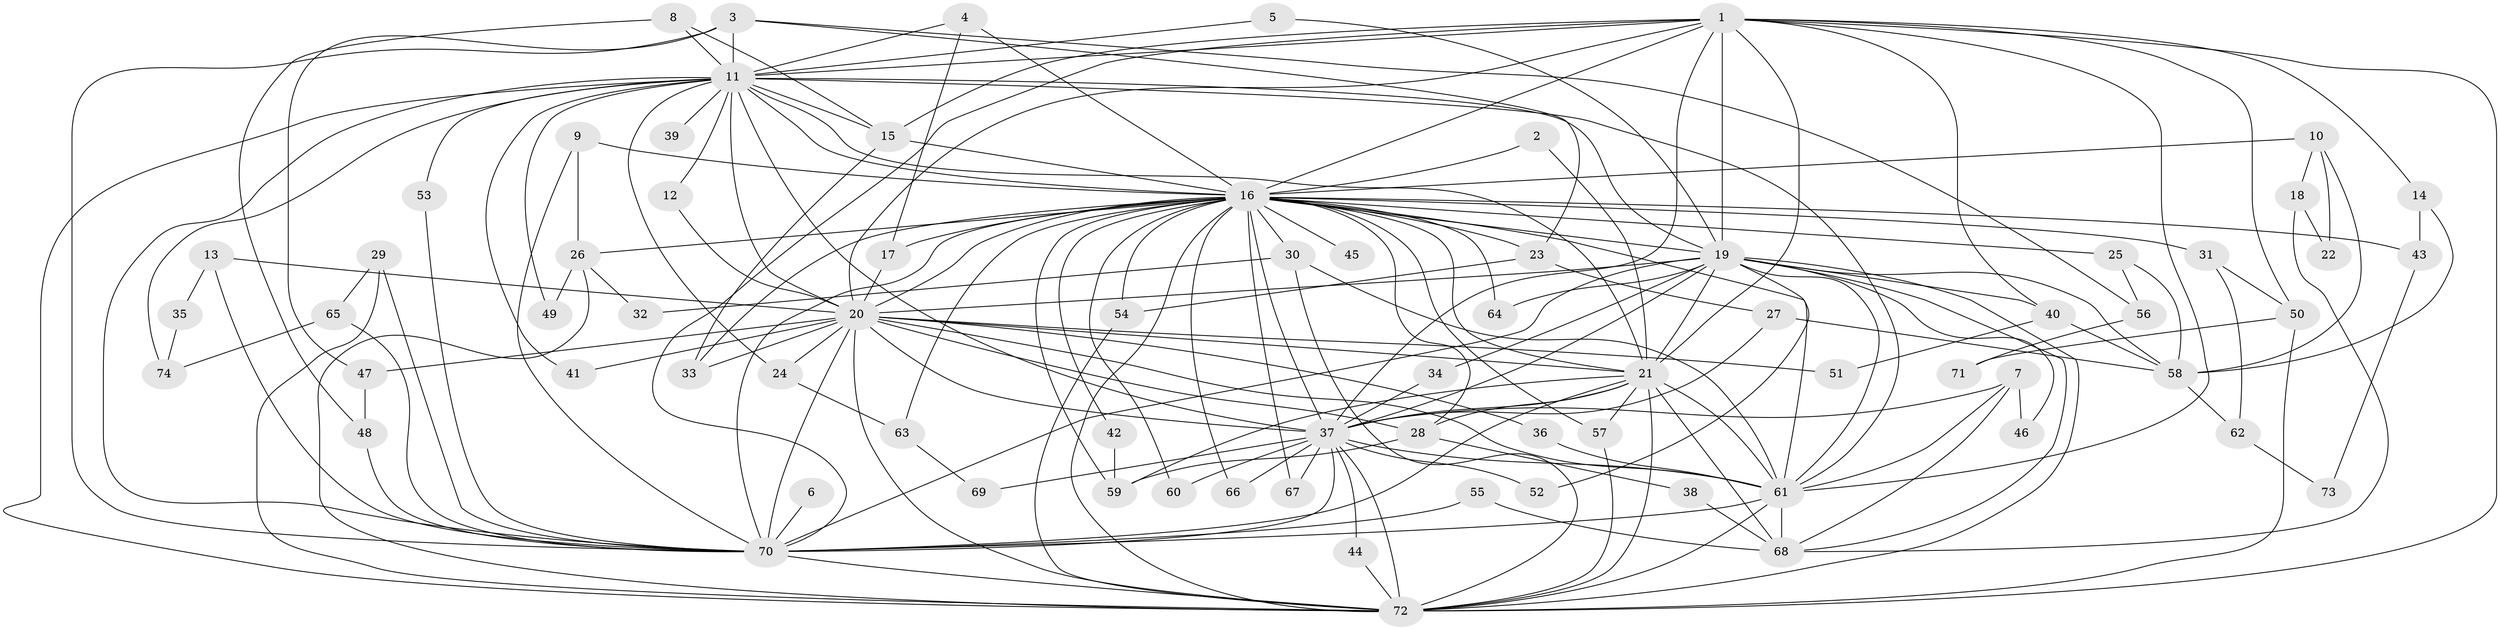 // original degree distribution, {21: 0.01904761904761905, 17: 0.01904761904761905, 19: 0.009523809523809525, 38: 0.009523809523809525, 15: 0.009523809523809525, 18: 0.009523809523809525, 20: 0.009523809523809525, 24: 0.009523809523809525, 2: 0.5238095238095238, 3: 0.22857142857142856, 6: 0.009523809523809525, 7: 0.009523809523809525, 4: 0.0761904761904762, 8: 0.009523809523809525, 5: 0.047619047619047616}
// Generated by graph-tools (version 1.1) at 2025/36/03/04/25 23:36:32]
// undirected, 74 vertices, 183 edges
graph export_dot {
  node [color=gray90,style=filled];
  1;
  2;
  3;
  4;
  5;
  6;
  7;
  8;
  9;
  10;
  11;
  12;
  13;
  14;
  15;
  16;
  17;
  18;
  19;
  20;
  21;
  22;
  23;
  24;
  25;
  26;
  27;
  28;
  29;
  30;
  31;
  32;
  33;
  34;
  35;
  36;
  37;
  38;
  39;
  40;
  41;
  42;
  43;
  44;
  45;
  46;
  47;
  48;
  49;
  50;
  51;
  52;
  53;
  54;
  55;
  56;
  57;
  58;
  59;
  60;
  61;
  62;
  63;
  64;
  65;
  66;
  67;
  68;
  69;
  70;
  71;
  72;
  73;
  74;
  1 -- 11 [weight=1.0];
  1 -- 14 [weight=1.0];
  1 -- 15 [weight=1.0];
  1 -- 16 [weight=2.0];
  1 -- 19 [weight=1.0];
  1 -- 20 [weight=1.0];
  1 -- 21 [weight=2.0];
  1 -- 37 [weight=2.0];
  1 -- 40 [weight=1.0];
  1 -- 50 [weight=1.0];
  1 -- 61 [weight=1.0];
  1 -- 70 [weight=1.0];
  1 -- 72 [weight=2.0];
  2 -- 16 [weight=1.0];
  2 -- 21 [weight=1.0];
  3 -- 11 [weight=1.0];
  3 -- 23 [weight=1.0];
  3 -- 47 [weight=2.0];
  3 -- 56 [weight=1.0];
  3 -- 70 [weight=1.0];
  4 -- 11 [weight=1.0];
  4 -- 16 [weight=1.0];
  4 -- 17 [weight=1.0];
  5 -- 11 [weight=1.0];
  5 -- 19 [weight=1.0];
  6 -- 70 [weight=1.0];
  7 -- 37 [weight=1.0];
  7 -- 46 [weight=1.0];
  7 -- 61 [weight=1.0];
  7 -- 68 [weight=1.0];
  8 -- 11 [weight=1.0];
  8 -- 15 [weight=1.0];
  8 -- 48 [weight=1.0];
  9 -- 16 [weight=1.0];
  9 -- 26 [weight=1.0];
  9 -- 70 [weight=1.0];
  10 -- 16 [weight=1.0];
  10 -- 18 [weight=1.0];
  10 -- 22 [weight=1.0];
  10 -- 58 [weight=1.0];
  11 -- 12 [weight=1.0];
  11 -- 15 [weight=1.0];
  11 -- 16 [weight=1.0];
  11 -- 19 [weight=1.0];
  11 -- 20 [weight=1.0];
  11 -- 21 [weight=2.0];
  11 -- 24 [weight=1.0];
  11 -- 37 [weight=1.0];
  11 -- 39 [weight=1.0];
  11 -- 41 [weight=1.0];
  11 -- 49 [weight=1.0];
  11 -- 53 [weight=1.0];
  11 -- 61 [weight=1.0];
  11 -- 70 [weight=1.0];
  11 -- 72 [weight=1.0];
  11 -- 74 [weight=2.0];
  12 -- 20 [weight=1.0];
  13 -- 20 [weight=1.0];
  13 -- 35 [weight=1.0];
  13 -- 70 [weight=1.0];
  14 -- 43 [weight=1.0];
  14 -- 58 [weight=1.0];
  15 -- 16 [weight=1.0];
  15 -- 33 [weight=1.0];
  16 -- 17 [weight=1.0];
  16 -- 19 [weight=1.0];
  16 -- 20 [weight=2.0];
  16 -- 21 [weight=1.0];
  16 -- 23 [weight=2.0];
  16 -- 25 [weight=1.0];
  16 -- 26 [weight=1.0];
  16 -- 28 [weight=1.0];
  16 -- 30 [weight=1.0];
  16 -- 31 [weight=1.0];
  16 -- 33 [weight=1.0];
  16 -- 37 [weight=1.0];
  16 -- 42 [weight=1.0];
  16 -- 43 [weight=1.0];
  16 -- 45 [weight=1.0];
  16 -- 54 [weight=1.0];
  16 -- 57 [weight=1.0];
  16 -- 59 [weight=1.0];
  16 -- 60 [weight=1.0];
  16 -- 61 [weight=2.0];
  16 -- 63 [weight=1.0];
  16 -- 64 [weight=1.0];
  16 -- 66 [weight=1.0];
  16 -- 67 [weight=1.0];
  16 -- 70 [weight=1.0];
  16 -- 72 [weight=1.0];
  17 -- 20 [weight=1.0];
  18 -- 22 [weight=1.0];
  18 -- 68 [weight=1.0];
  19 -- 20 [weight=1.0];
  19 -- 21 [weight=2.0];
  19 -- 34 [weight=1.0];
  19 -- 37 [weight=1.0];
  19 -- 40 [weight=1.0];
  19 -- 46 [weight=2.0];
  19 -- 52 [weight=1.0];
  19 -- 58 [weight=1.0];
  19 -- 61 [weight=1.0];
  19 -- 64 [weight=1.0];
  19 -- 68 [weight=1.0];
  19 -- 70 [weight=1.0];
  19 -- 72 [weight=1.0];
  20 -- 21 [weight=1.0];
  20 -- 24 [weight=1.0];
  20 -- 28 [weight=1.0];
  20 -- 33 [weight=1.0];
  20 -- 36 [weight=1.0];
  20 -- 37 [weight=1.0];
  20 -- 41 [weight=1.0];
  20 -- 47 [weight=1.0];
  20 -- 51 [weight=1.0];
  20 -- 61 [weight=1.0];
  20 -- 70 [weight=2.0];
  20 -- 72 [weight=1.0];
  21 -- 28 [weight=1.0];
  21 -- 37 [weight=1.0];
  21 -- 57 [weight=1.0];
  21 -- 59 [weight=1.0];
  21 -- 61 [weight=1.0];
  21 -- 68 [weight=1.0];
  21 -- 70 [weight=1.0];
  21 -- 72 [weight=1.0];
  23 -- 27 [weight=1.0];
  23 -- 54 [weight=1.0];
  24 -- 63 [weight=1.0];
  25 -- 56 [weight=1.0];
  25 -- 58 [weight=1.0];
  26 -- 32 [weight=1.0];
  26 -- 49 [weight=1.0];
  26 -- 72 [weight=1.0];
  27 -- 37 [weight=1.0];
  27 -- 58 [weight=1.0];
  28 -- 38 [weight=1.0];
  28 -- 59 [weight=1.0];
  29 -- 65 [weight=1.0];
  29 -- 70 [weight=1.0];
  29 -- 72 [weight=1.0];
  30 -- 32 [weight=1.0];
  30 -- 61 [weight=1.0];
  30 -- 72 [weight=1.0];
  31 -- 50 [weight=1.0];
  31 -- 62 [weight=1.0];
  34 -- 37 [weight=1.0];
  35 -- 74 [weight=1.0];
  36 -- 61 [weight=1.0];
  37 -- 44 [weight=1.0];
  37 -- 52 [weight=1.0];
  37 -- 60 [weight=1.0];
  37 -- 61 [weight=1.0];
  37 -- 66 [weight=1.0];
  37 -- 67 [weight=1.0];
  37 -- 69 [weight=1.0];
  37 -- 70 [weight=1.0];
  37 -- 72 [weight=1.0];
  38 -- 68 [weight=1.0];
  40 -- 51 [weight=1.0];
  40 -- 58 [weight=1.0];
  42 -- 59 [weight=1.0];
  43 -- 73 [weight=1.0];
  44 -- 72 [weight=1.0];
  47 -- 48 [weight=1.0];
  48 -- 70 [weight=1.0];
  50 -- 71 [weight=1.0];
  50 -- 72 [weight=1.0];
  53 -- 70 [weight=1.0];
  54 -- 72 [weight=1.0];
  55 -- 68 [weight=1.0];
  55 -- 70 [weight=1.0];
  56 -- 71 [weight=1.0];
  57 -- 72 [weight=1.0];
  58 -- 62 [weight=1.0];
  61 -- 68 [weight=1.0];
  61 -- 70 [weight=1.0];
  61 -- 72 [weight=1.0];
  62 -- 73 [weight=1.0];
  63 -- 69 [weight=1.0];
  65 -- 70 [weight=1.0];
  65 -- 74 [weight=1.0];
  70 -- 72 [weight=1.0];
}
